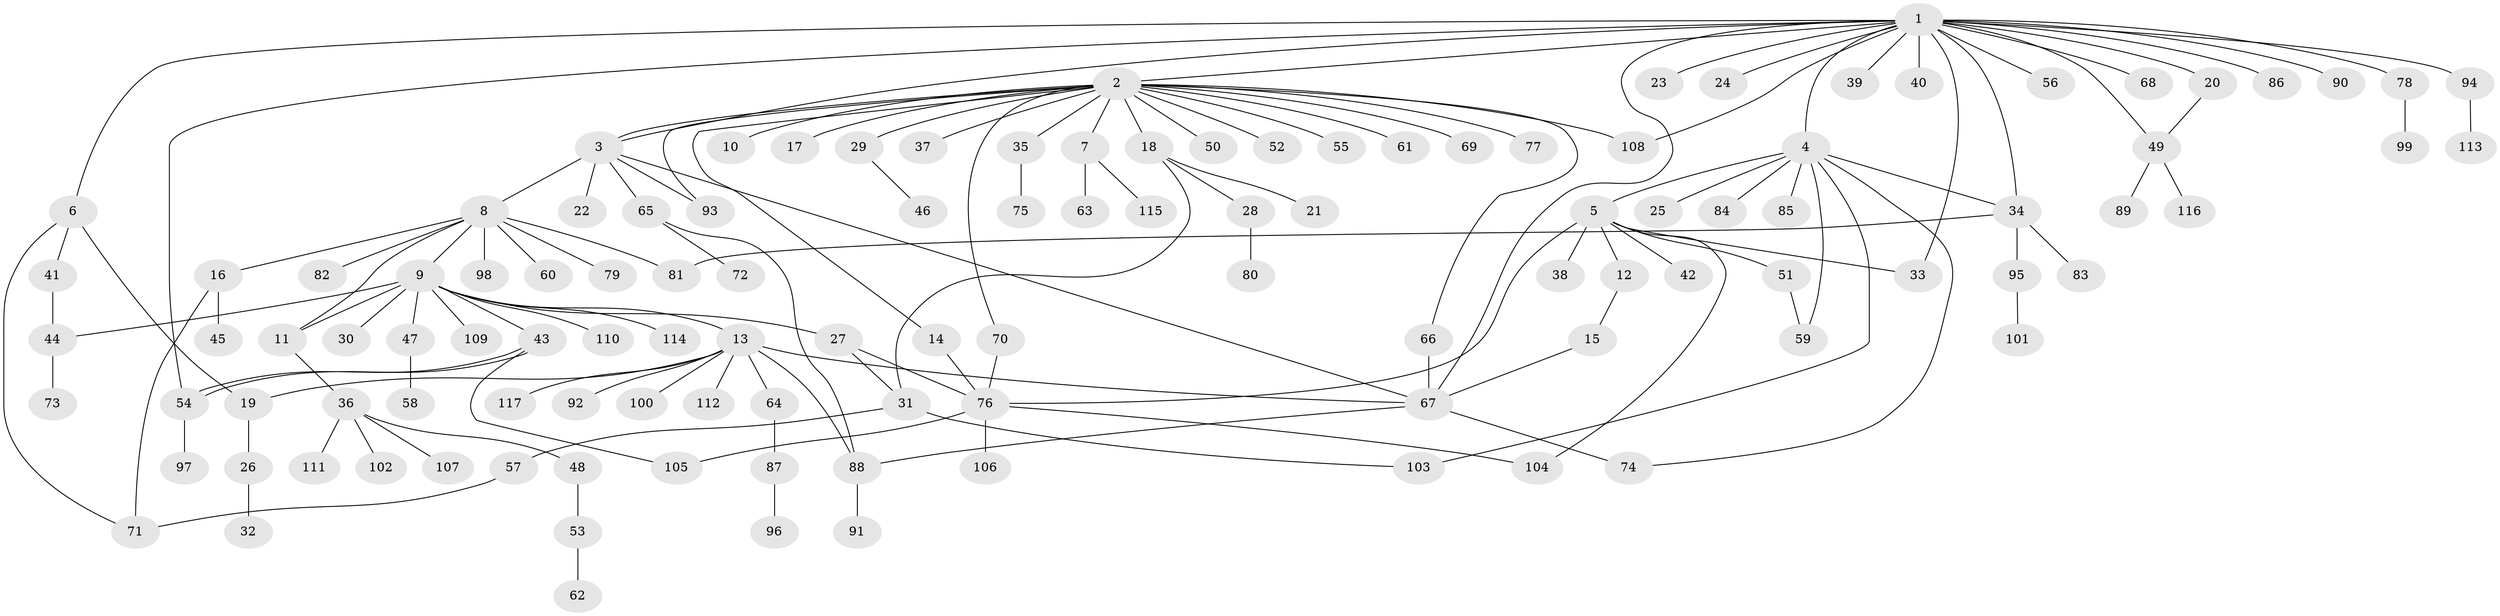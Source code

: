 // coarse degree distribution, {7: 0.012345679012345678, 1: 0.691358024691358, 2: 0.1728395061728395, 10: 0.012345679012345678, 3: 0.037037037037037035, 6: 0.037037037037037035, 21: 0.012345679012345678, 4: 0.012345679012345678, 31: 0.012345679012345678}
// Generated by graph-tools (version 1.1) at 2025/50/03/04/25 21:50:56]
// undirected, 117 vertices, 145 edges
graph export_dot {
graph [start="1"]
  node [color=gray90,style=filled];
  1;
  2;
  3;
  4;
  5;
  6;
  7;
  8;
  9;
  10;
  11;
  12;
  13;
  14;
  15;
  16;
  17;
  18;
  19;
  20;
  21;
  22;
  23;
  24;
  25;
  26;
  27;
  28;
  29;
  30;
  31;
  32;
  33;
  34;
  35;
  36;
  37;
  38;
  39;
  40;
  41;
  42;
  43;
  44;
  45;
  46;
  47;
  48;
  49;
  50;
  51;
  52;
  53;
  54;
  55;
  56;
  57;
  58;
  59;
  60;
  61;
  62;
  63;
  64;
  65;
  66;
  67;
  68;
  69;
  70;
  71;
  72;
  73;
  74;
  75;
  76;
  77;
  78;
  79;
  80;
  81;
  82;
  83;
  84;
  85;
  86;
  87;
  88;
  89;
  90;
  91;
  92;
  93;
  94;
  95;
  96;
  97;
  98;
  99;
  100;
  101;
  102;
  103;
  104;
  105;
  106;
  107;
  108;
  109;
  110;
  111;
  112;
  113;
  114;
  115;
  116;
  117;
  1 -- 2;
  1 -- 3;
  1 -- 4;
  1 -- 6;
  1 -- 20;
  1 -- 23;
  1 -- 24;
  1 -- 33;
  1 -- 34;
  1 -- 39;
  1 -- 40;
  1 -- 49;
  1 -- 54;
  1 -- 56;
  1 -- 67;
  1 -- 68;
  1 -- 78;
  1 -- 86;
  1 -- 90;
  1 -- 94;
  1 -- 108;
  2 -- 3;
  2 -- 7;
  2 -- 10;
  2 -- 14;
  2 -- 17;
  2 -- 18;
  2 -- 29;
  2 -- 35;
  2 -- 37;
  2 -- 50;
  2 -- 52;
  2 -- 55;
  2 -- 61;
  2 -- 66;
  2 -- 69;
  2 -- 70;
  2 -- 77;
  2 -- 93;
  2 -- 108;
  3 -- 8;
  3 -- 22;
  3 -- 65;
  3 -- 67;
  3 -- 93;
  4 -- 5;
  4 -- 25;
  4 -- 34;
  4 -- 59;
  4 -- 74;
  4 -- 84;
  4 -- 85;
  4 -- 103;
  5 -- 12;
  5 -- 33;
  5 -- 38;
  5 -- 42;
  5 -- 51;
  5 -- 76;
  5 -- 104;
  6 -- 19;
  6 -- 41;
  6 -- 71;
  7 -- 63;
  7 -- 115;
  8 -- 9;
  8 -- 11;
  8 -- 16;
  8 -- 60;
  8 -- 79;
  8 -- 81;
  8 -- 82;
  8 -- 98;
  9 -- 11;
  9 -- 13;
  9 -- 27;
  9 -- 30;
  9 -- 43;
  9 -- 44;
  9 -- 47;
  9 -- 109;
  9 -- 110;
  9 -- 114;
  11 -- 36;
  12 -- 15;
  13 -- 19;
  13 -- 64;
  13 -- 67;
  13 -- 88;
  13 -- 92;
  13 -- 100;
  13 -- 112;
  13 -- 117;
  14 -- 76;
  15 -- 67;
  16 -- 45;
  16 -- 71;
  18 -- 21;
  18 -- 28;
  18 -- 31;
  19 -- 26;
  20 -- 49;
  26 -- 32;
  27 -- 31;
  27 -- 76;
  28 -- 80;
  29 -- 46;
  31 -- 57;
  31 -- 103;
  34 -- 81;
  34 -- 83;
  34 -- 95;
  35 -- 75;
  36 -- 48;
  36 -- 102;
  36 -- 107;
  36 -- 111;
  41 -- 44;
  43 -- 54;
  43 -- 54;
  43 -- 105;
  44 -- 73;
  47 -- 58;
  48 -- 53;
  49 -- 89;
  49 -- 116;
  51 -- 59;
  53 -- 62;
  54 -- 97;
  57 -- 71;
  64 -- 87;
  65 -- 72;
  65 -- 88;
  66 -- 67;
  67 -- 74;
  67 -- 88;
  70 -- 76;
  76 -- 104;
  76 -- 105;
  76 -- 106;
  78 -- 99;
  87 -- 96;
  88 -- 91;
  94 -- 113;
  95 -- 101;
}
